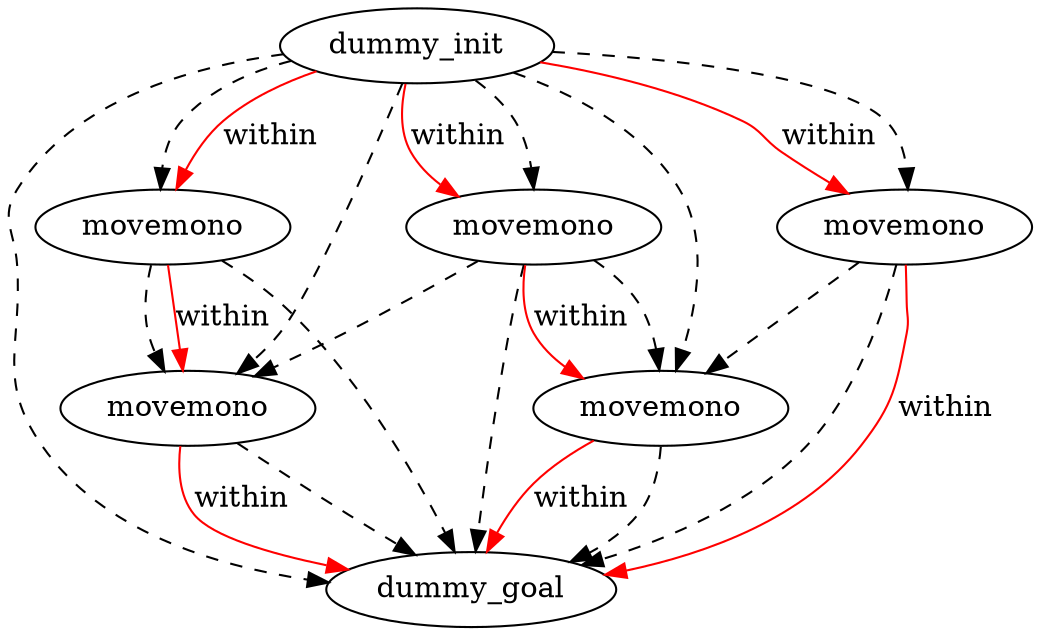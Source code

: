 digraph {
	"3a51e252-66e5-584b-38de-6f59f97ea158" [label=dummy_init]
	"d50c64c1-f2fd-1e60-b539-5f4ecd81510a" [label=dummy_goal]
	"f0ab4259-c2e3-0677-1926-1b8873c0e25c" [label=movemono]
	"62dcb52d-2b92-a11a-c700-b22ee6a87bed" [label=movemono]
	"4c76babd-ba30-85e7-dd15-f18fe84d3293" [label=movemono]
	"05f89057-41e6-abc1-02ad-f9c1955af5a6" [label=movemono]
	"b78c69b5-3455-d7cc-e367-9656d1cd95fe" [label=movemono]
	"4c76babd-ba30-85e7-dd15-f18fe84d3293" -> "62dcb52d-2b92-a11a-c700-b22ee6a87bed" [color=black style=dashed]
	"62dcb52d-2b92-a11a-c700-b22ee6a87bed" -> "d50c64c1-f2fd-1e60-b539-5f4ecd81510a" [color=black style=dashed]
	"3a51e252-66e5-584b-38de-6f59f97ea158" -> "62dcb52d-2b92-a11a-c700-b22ee6a87bed" [color=black style=dashed]
	"b78c69b5-3455-d7cc-e367-9656d1cd95fe" -> "d50c64c1-f2fd-1e60-b539-5f4ecd81510a" [color=black style=dashed]
	"f0ab4259-c2e3-0677-1926-1b8873c0e25c" -> "d50c64c1-f2fd-1e60-b539-5f4ecd81510a" [color=black style=dashed]
	"4c76babd-ba30-85e7-dd15-f18fe84d3293" -> "f0ab4259-c2e3-0677-1926-1b8873c0e25c" [color=black style=dashed]
	"3a51e252-66e5-584b-38de-6f59f97ea158" -> "b78c69b5-3455-d7cc-e367-9656d1cd95fe" [color=black style=dashed]
	"05f89057-41e6-abc1-02ad-f9c1955af5a6" -> "62dcb52d-2b92-a11a-c700-b22ee6a87bed" [color=black style=dashed]
	"3a51e252-66e5-584b-38de-6f59f97ea158" -> "f0ab4259-c2e3-0677-1926-1b8873c0e25c" [color=black style=dashed]
	"3a51e252-66e5-584b-38de-6f59f97ea158" -> "05f89057-41e6-abc1-02ad-f9c1955af5a6" [color=black style=dashed]
	"05f89057-41e6-abc1-02ad-f9c1955af5a6" -> "d50c64c1-f2fd-1e60-b539-5f4ecd81510a" [color=black style=dashed]
	"3a51e252-66e5-584b-38de-6f59f97ea158" -> "d50c64c1-f2fd-1e60-b539-5f4ecd81510a" [color=black style=dashed]
	"3a51e252-66e5-584b-38de-6f59f97ea158" -> "4c76babd-ba30-85e7-dd15-f18fe84d3293" [color=black style=dashed]
	"b78c69b5-3455-d7cc-e367-9656d1cd95fe" -> "f0ab4259-c2e3-0677-1926-1b8873c0e25c" [color=black style=dashed]
	"4c76babd-ba30-85e7-dd15-f18fe84d3293" -> "d50c64c1-f2fd-1e60-b539-5f4ecd81510a" [color=black style=dashed]
	"3a51e252-66e5-584b-38de-6f59f97ea158" -> "4c76babd-ba30-85e7-dd15-f18fe84d3293" [label=within color=red]
	"4c76babd-ba30-85e7-dd15-f18fe84d3293" -> "62dcb52d-2b92-a11a-c700-b22ee6a87bed" [label=within color=red]
	"f0ab4259-c2e3-0677-1926-1b8873c0e25c" -> "d50c64c1-f2fd-1e60-b539-5f4ecd81510a" [label=within color=red]
	"3a51e252-66e5-584b-38de-6f59f97ea158" -> "05f89057-41e6-abc1-02ad-f9c1955af5a6" [label=within color=red]
	"05f89057-41e6-abc1-02ad-f9c1955af5a6" -> "d50c64c1-f2fd-1e60-b539-5f4ecd81510a" [label=within color=red]
	"62dcb52d-2b92-a11a-c700-b22ee6a87bed" -> "d50c64c1-f2fd-1e60-b539-5f4ecd81510a" [label=within color=red]
	"b78c69b5-3455-d7cc-e367-9656d1cd95fe" -> "f0ab4259-c2e3-0677-1926-1b8873c0e25c" [label=within color=red]
	"3a51e252-66e5-584b-38de-6f59f97ea158" -> "b78c69b5-3455-d7cc-e367-9656d1cd95fe" [label=within color=red]
}
